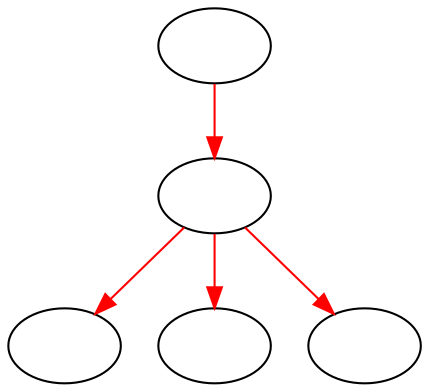 digraph removal {
	a [label = ""]
	b [label = ""]
	c [label = ""]
	d [label = ""]
	e [label = ""]

	edge [color=red]
	a -> b
	b -> c
	b -> d
	b -> e
}